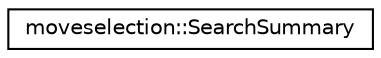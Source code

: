digraph "Graphical Class Hierarchy"
{
 // LATEX_PDF_SIZE
  edge [fontname="Helvetica",fontsize="10",labelfontname="Helvetica",labelfontsize="10"];
  node [fontname="Helvetica",fontsize="10",shape=record];
  rankdir="LR";
  Node0 [label="moveselection::SearchSummary",height=0.2,width=0.4,color="black", fillcolor="white", style="filled",URL="$classmoveselection_1_1SearchSummary.html",tooltip="Stores data collected during a single call to moveselection::MinimaxMoveEvaluator...."];
}
